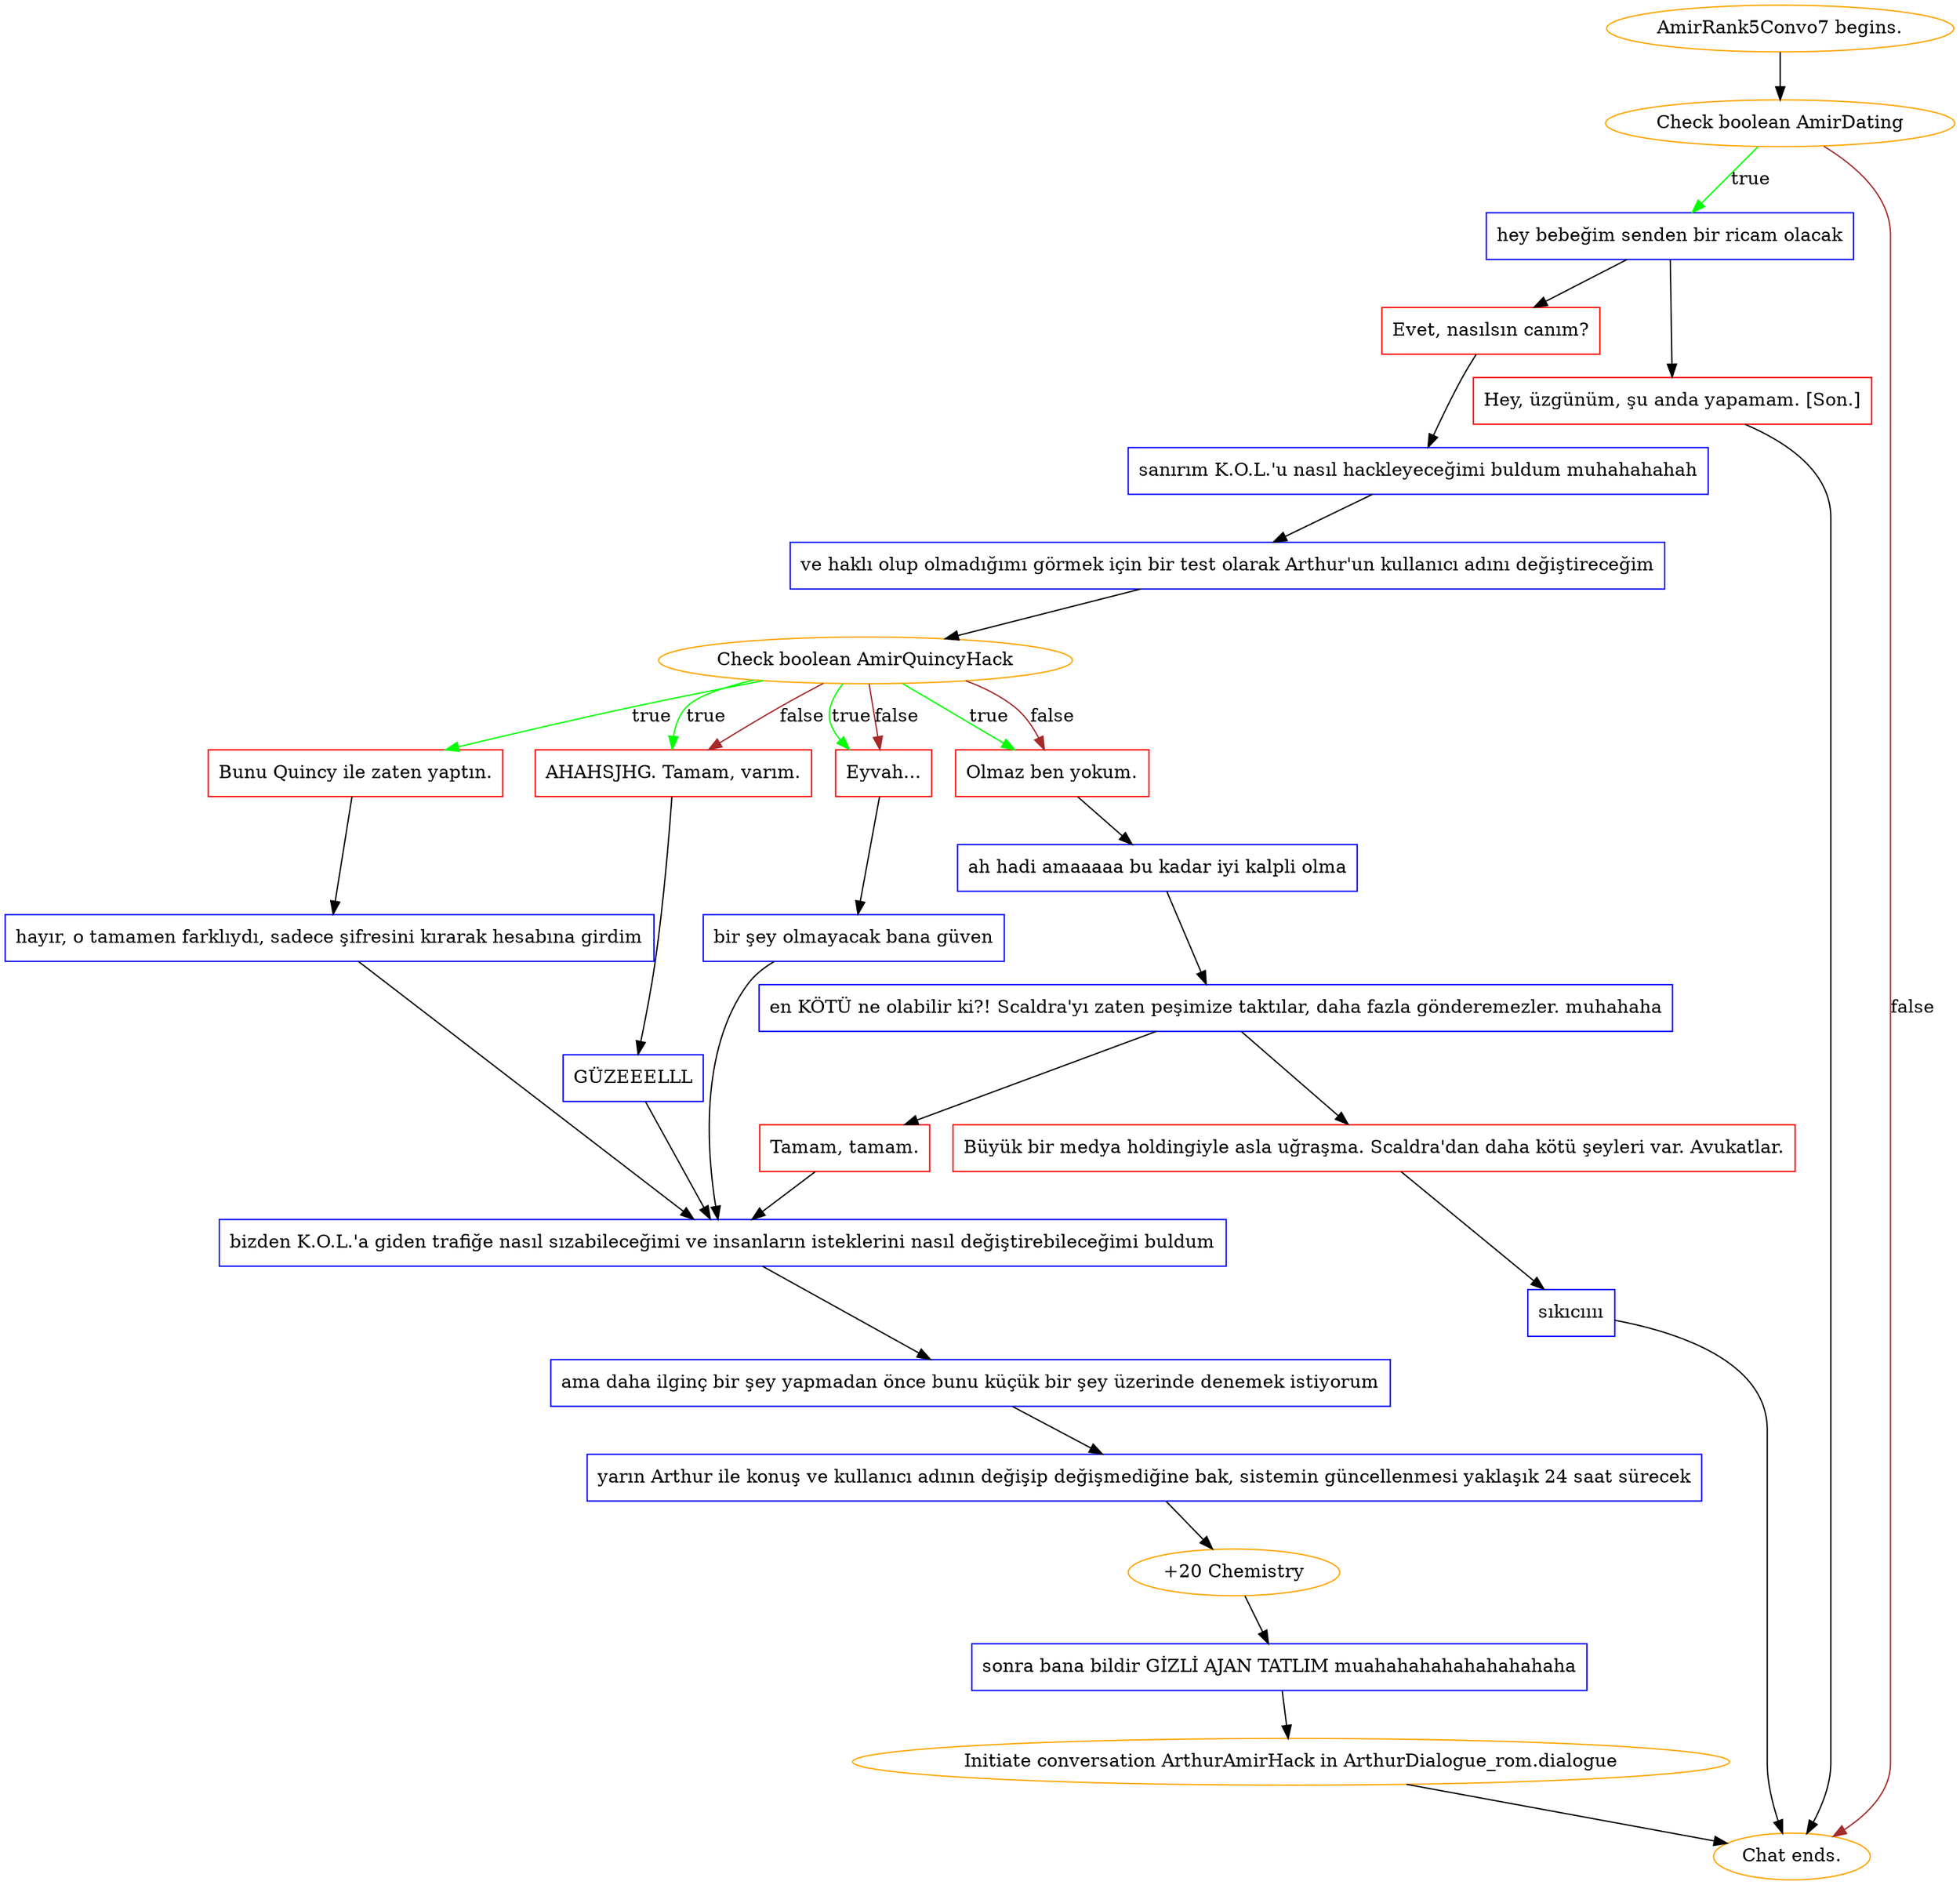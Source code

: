 digraph {
	"AmirRank5Convo7 begins." [color=orange];
		"AmirRank5Convo7 begins." -> j3511724134;
	j3511724134 [label="Check boolean AmirDating",color=orange];
		j3511724134 -> j742955385 [label=true,color=green];
		j3511724134 -> "Chat ends." [label=false,color=brown];
	j742955385 [label="hey bebeğim senden bir ricam olacak",shape=box,color=blue];
		j742955385 -> j2424553077;
		j742955385 -> j3462902044;
	"Chat ends." [color=orange];
	j2424553077 [label="Evet, nasılsın canım?",shape=box,color=red];
		j2424553077 -> j1256675629;
	j3462902044 [label="Hey, üzgünüm, şu anda yapamam. [Son.]",shape=box,color=red];
		j3462902044 -> "Chat ends.";
	j1256675629 [label="sanırım K.O.L.'u nasıl hackleyeceğimi buldum muhahahahah",shape=box,color=blue];
		j1256675629 -> j129044849;
	j129044849 [label="ve haklı olup olmadığımı görmek için bir test olarak Arthur'un kullanıcı adını değiştireceğim",shape=box,color=blue];
		j129044849 -> j415471592;
	j415471592 [label="Check boolean AmirQuincyHack",color=orange];
		j415471592 -> j3622597560 [label=true,color=green];
		j415471592 -> j2387405983 [label=true,color=green];
		j415471592 -> j195425505 [label=true,color=green];
		j415471592 -> j1696952592 [label=true,color=green];
		j415471592 -> j2387405983 [label=false,color=brown];
		j415471592 -> j195425505 [label=false,color=brown];
		j415471592 -> j1696952592 [label=false,color=brown];
	j3622597560 [label="Bunu Quincy ile zaten yaptın.",shape=box,color=red];
		j3622597560 -> j1719931530;
	j2387405983 [label="AHAHSJHG. Tamam, varım.",shape=box,color=red];
		j2387405983 -> j1254569979;
	j195425505 [label="Eyvah...",shape=box,color=red];
		j195425505 -> j1306166038;
	j1696952592 [label="Olmaz ben yokum.",shape=box,color=red];
		j1696952592 -> j2817931405;
	j1719931530 [label="hayır, o tamamen farklıydı, sadece şifresini kırarak hesabına girdim",shape=box,color=blue];
		j1719931530 -> j1670517433;
	j1254569979 [label="GÜZEEELLL",shape=box,color=blue];
		j1254569979 -> j1670517433;
	j1306166038 [label="bir şey olmayacak bana güven",shape=box,color=blue];
		j1306166038 -> j1670517433;
	j2817931405 [label="ah hadi amaaaaa bu kadar iyi kalpli olma",shape=box,color=blue];
		j2817931405 -> j2433814657;
	j1670517433 [label="bizden K.O.L.'a giden trafiğe nasıl sızabileceğimi ve insanların isteklerini nasıl değiştirebileceğimi buldum",shape=box,color=blue];
		j1670517433 -> j863327276;
	j2433814657 [label="en KÖTÜ ne olabilir ki?! Scaldra'yı zaten peşimize taktılar, daha fazla gönderemezler. muhahaha",shape=box,color=blue];
		j2433814657 -> j2243940754;
		j2433814657 -> j951750644;
	j863327276 [label="ama daha ilginç bir şey yapmadan önce bunu küçük bir şey üzerinde denemek istiyorum",shape=box,color=blue];
		j863327276 -> j717578330;
	j2243940754 [label="Tamam, tamam.",shape=box,color=red];
		j2243940754 -> j1670517433;
	j951750644 [label="Büyük bir medya holdingiyle asla uğraşma. Scaldra'dan daha kötü şeyleri var. Avukatlar.",shape=box,color=red];
		j951750644 -> j2209114974;
	j717578330 [label="yarın Arthur ile konuş ve kullanıcı adının değişip değişmediğine bak, sistemin güncellenmesi yaklaşık 24 saat sürecek",shape=box,color=blue];
		j717578330 -> j3979594985;
	j2209114974 [label="sıkıcıııı",shape=box,color=blue];
		j2209114974 -> "Chat ends.";
	j3979594985 [label="+20 Chemistry",color=orange];
		j3979594985 -> j3408935295;
	j3408935295 [label="sonra bana bildir GİZLİ AJAN TATLIM muahahahahahahahahaha",shape=box,color=blue];
		j3408935295 -> "Initiate conversation ArthurAmirHack in ArthurDialogue_rom.dialogue";
	"Initiate conversation ArthurAmirHack in ArthurDialogue_rom.dialogue" [label="Initiate conversation ArthurAmirHack in ArthurDialogue_rom.dialogue",color=orange];
		"Initiate conversation ArthurAmirHack in ArthurDialogue_rom.dialogue" -> "Chat ends.";
}